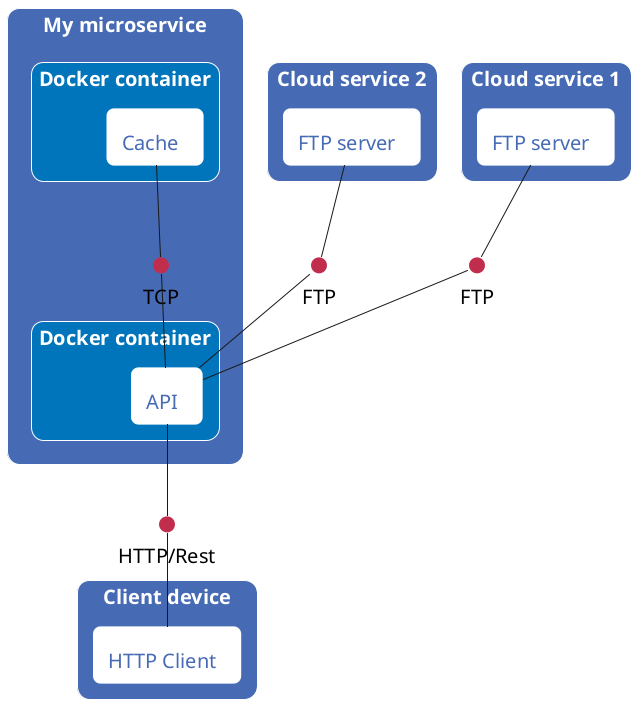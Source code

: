 ' GNSS Navigation Data Provider service architecture

@startuml

hide stereotype
skinparam defaultFontSize 20
skinparam componentStyle uml2
skinparam shadowing false
skinparam defaultFontName Carlito Bold

skinparam rectangle {
  BorderColor white
  BackgroundColor #466bb4
  FontColor white
  roundCorner 25
}

skinparam rectangle {
  BorderColor<<nested>> white
  BackgroundColor<<nested>> #0075bc
  FontColor<<nested>> white
  roundCorner<<nested>> 25
}

skinparam component {
  BorderColor white
  BackgroundColor white
  FontColor #466bb4
  roundCorner 15
}

skinparam interface {
  borderColor #c12e4d
  backgroundColor #c12e4d
}

rectangle "Cloud service 1" {
    component [FTP server] as cs1.ftp
}

rectangle "Cloud service 2" {
    component [FTP server] as cs2.ftp
}

rectangle "My microservice" {

    rectangle "Docker container" as dc1 <<nested>> {
      component [Cache] as my.cache
    }

    rectangle "Docker container" as dc2 <<nested>> {
      component [API] as my.api
    }

    Interface "TCP" as apicache
    my.cache -- apicache
    apicache -- my.api
    
}

rectangle "Client device" {
    component [HTTP Client] as cli.app
}

Interface "FTP" as cs1api
cs1.ftp -- cs1api
cs1api -- my.api

Interface "FTP" as cs2api
cs2.ftp -- cs2api
cs2api -- my.api

Interface "HTTP/Rest" as apicli
my.api -- apicli
apicli -- cli.app

@enduml
